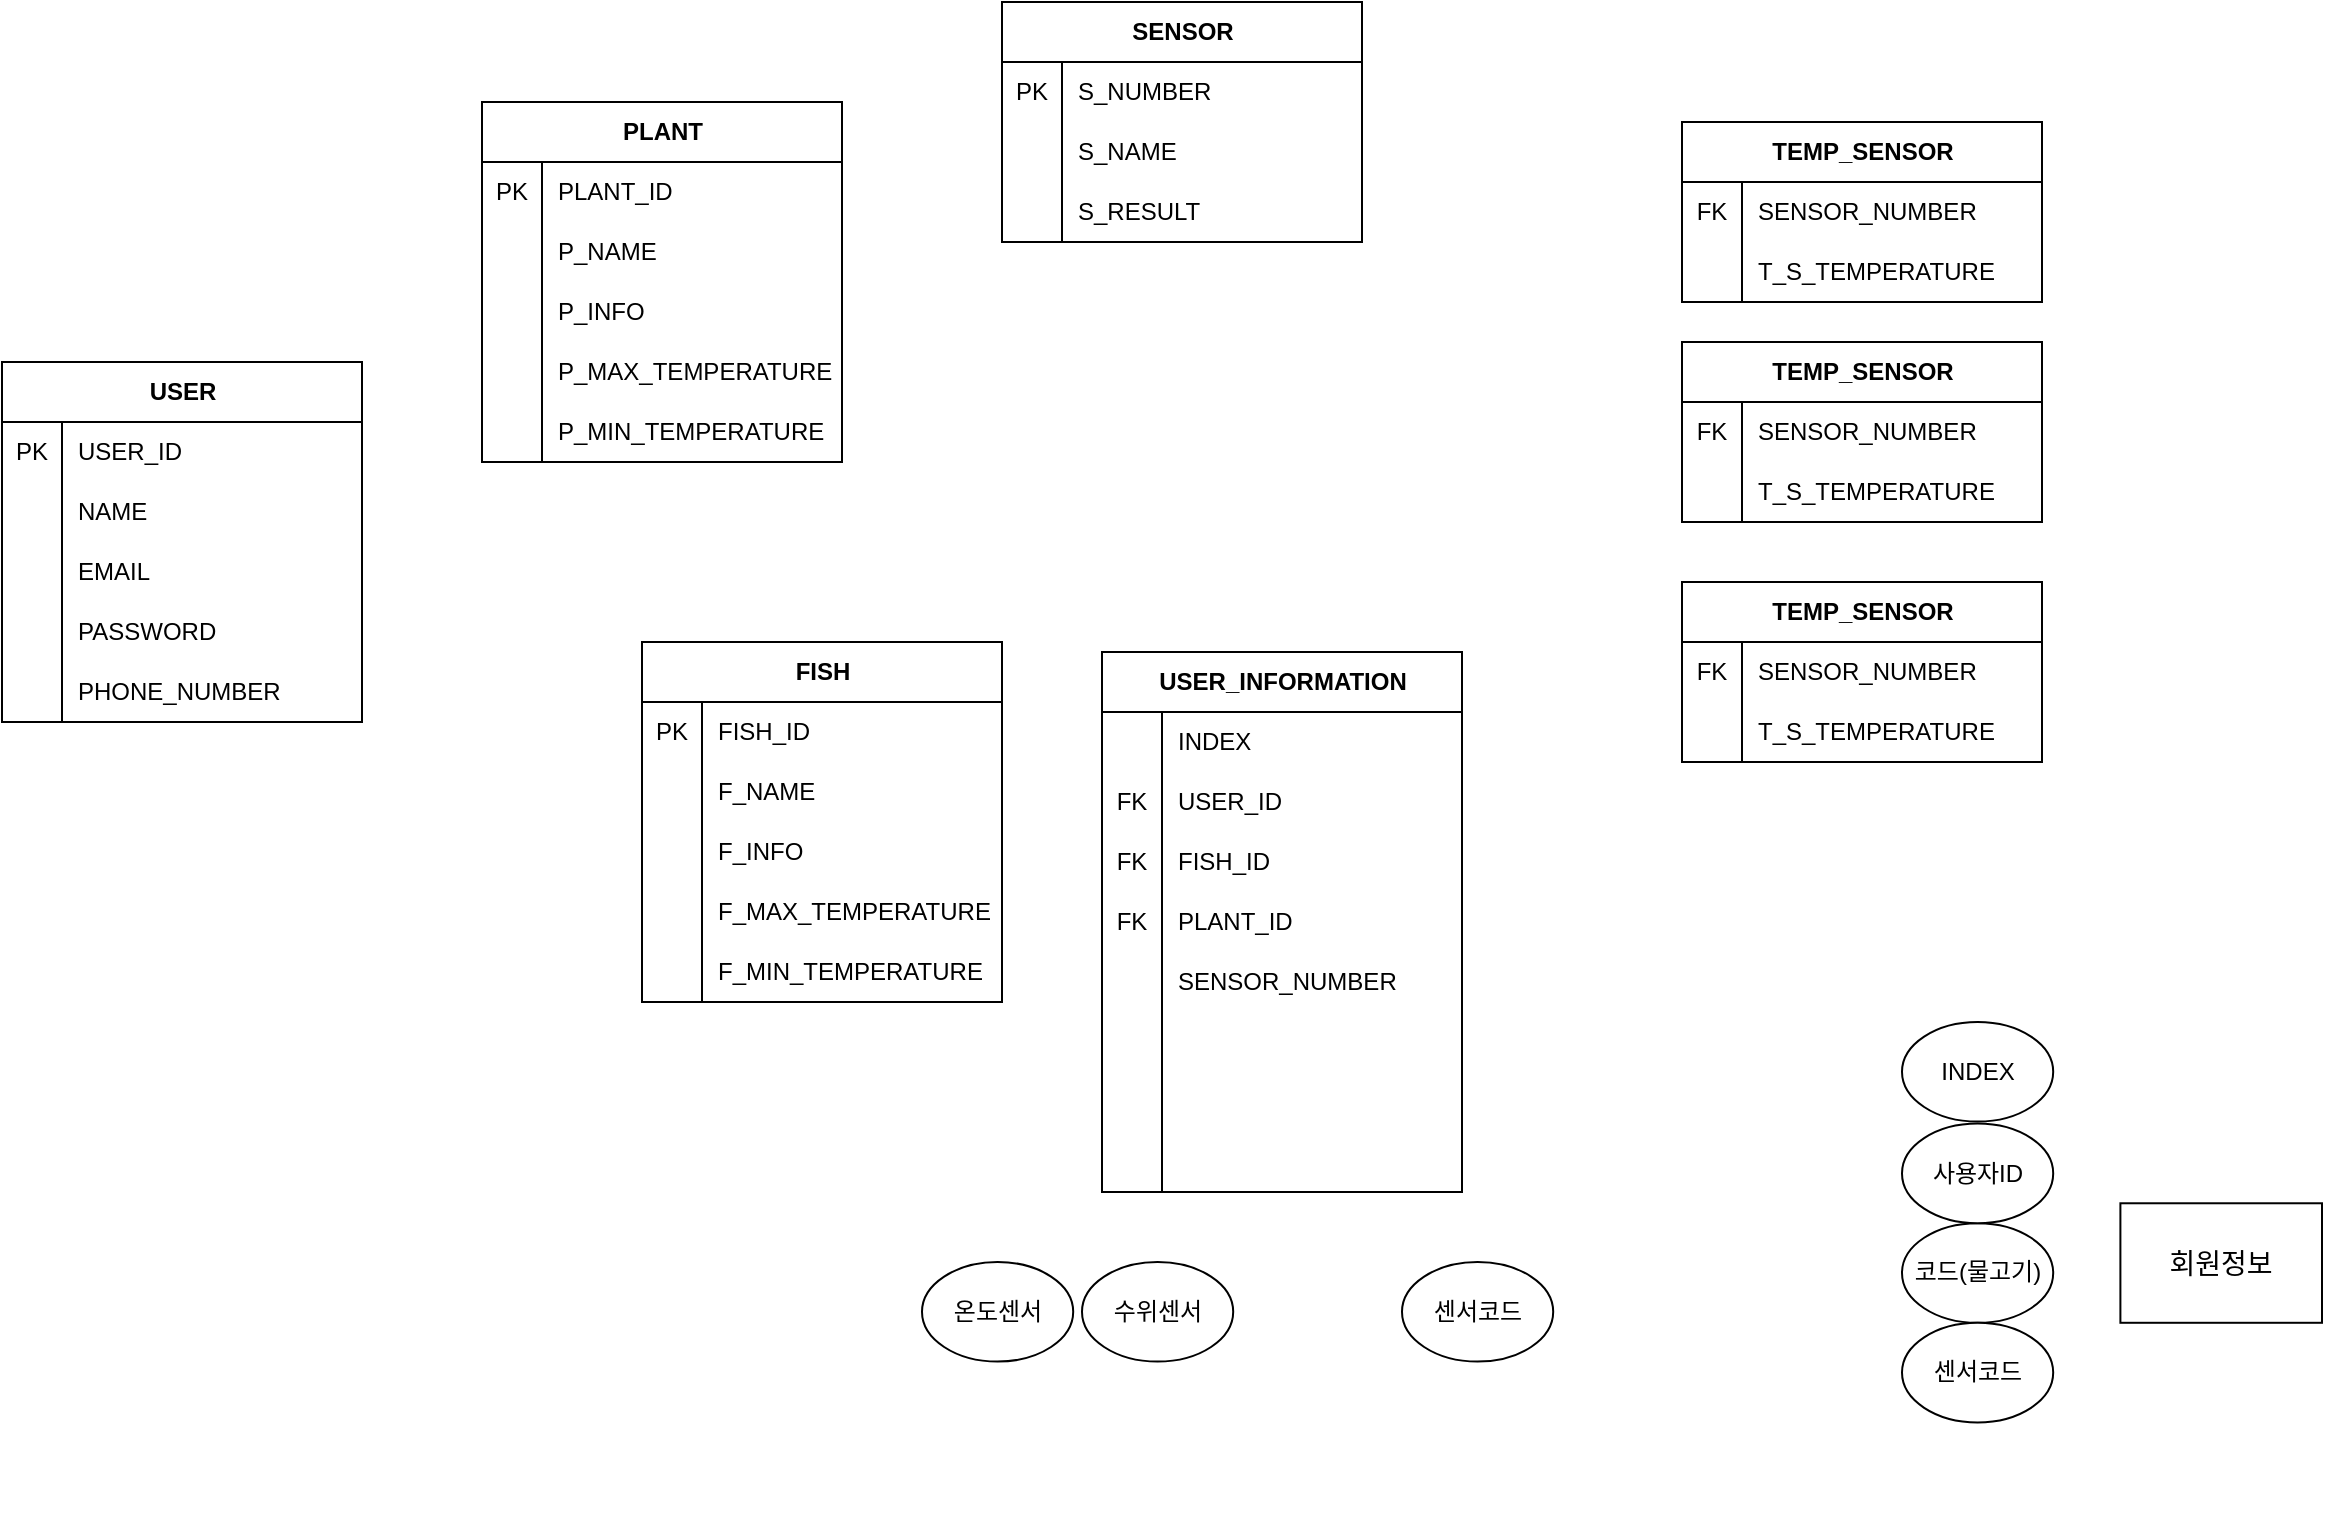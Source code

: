 <mxfile version="21.6.6" type="github">
  <diagram name="페이지-1" id="9zwk9lLUABTVpLlraMho">
    <mxGraphModel dx="2206" dy="788" grid="1" gridSize="10" guides="1" tooltips="1" connect="1" arrows="1" fold="1" page="1" pageScale="1" pageWidth="827" pageHeight="1169" math="0" shadow="0">
      <root>
        <mxCell id="0" />
        <mxCell id="1" parent="0" />
        <mxCell id="_x3-6fZufxSY2HoPdJOf-69" value="" style="group" vertex="1" connectable="0" parent="1">
          <mxGeometry x="220" y="560" width="210" height="250" as="geometry" />
        </mxCell>
        <mxCell id="_x3-6fZufxSY2HoPdJOf-70" value="&lt;font style=&quot;font-size: 14px;&quot;&gt;회원정보&lt;/font&gt;" style="rounded=0;whiteSpace=wrap;html=1;" vertex="1" parent="_x3-6fZufxSY2HoPdJOf-69">
          <mxGeometry x="109.2" y="90.637" width="100.8" height="59.761" as="geometry" />
        </mxCell>
        <mxCell id="_x3-6fZufxSY2HoPdJOf-71" value="INDEX" style="ellipse;whiteSpace=wrap;html=1;" vertex="1" parent="_x3-6fZufxSY2HoPdJOf-69">
          <mxGeometry width="75.6" height="49.801" as="geometry" />
        </mxCell>
        <mxCell id="_x3-6fZufxSY2HoPdJOf-72" value="코드(물고기)" style="ellipse;whiteSpace=wrap;html=1;" vertex="1" parent="_x3-6fZufxSY2HoPdJOf-69">
          <mxGeometry y="100.598" width="75.6" height="49.801" as="geometry" />
        </mxCell>
        <mxCell id="_x3-6fZufxSY2HoPdJOf-73" value="센서코드" style="ellipse;whiteSpace=wrap;html=1;" vertex="1" parent="_x3-6fZufxSY2HoPdJOf-69">
          <mxGeometry y="150.398" width="75.6" height="49.801" as="geometry" />
        </mxCell>
        <mxCell id="_x3-6fZufxSY2HoPdJOf-75" value="사용자ID" style="ellipse;whiteSpace=wrap;html=1;" vertex="1" parent="_x3-6fZufxSY2HoPdJOf-69">
          <mxGeometry y="50.797" width="75.6" height="49.801" as="geometry" />
        </mxCell>
        <mxCell id="_x3-6fZufxSY2HoPdJOf-92" value="USER" style="shape=table;startSize=30;container=1;collapsible=1;childLayout=tableLayout;fixedRows=1;rowLines=0;fontStyle=1;align=center;resizeLast=1;html=1;" vertex="1" parent="1">
          <mxGeometry x="-730" y="230" width="180" height="180" as="geometry" />
        </mxCell>
        <mxCell id="_x3-6fZufxSY2HoPdJOf-96" value="" style="shape=tableRow;horizontal=0;startSize=0;swimlaneHead=0;swimlaneBody=0;fillColor=none;collapsible=0;dropTarget=0;points=[[0,0.5],[1,0.5]];portConstraint=eastwest;top=0;left=0;right=0;bottom=0;" vertex="1" parent="_x3-6fZufxSY2HoPdJOf-92">
          <mxGeometry y="30" width="180" height="30" as="geometry" />
        </mxCell>
        <mxCell id="_x3-6fZufxSY2HoPdJOf-97" value="PK" style="shape=partialRectangle;connectable=0;fillColor=none;top=0;left=0;bottom=0;right=0;editable=1;overflow=hidden;whiteSpace=wrap;html=1;" vertex="1" parent="_x3-6fZufxSY2HoPdJOf-96">
          <mxGeometry width="30" height="30" as="geometry">
            <mxRectangle width="30" height="30" as="alternateBounds" />
          </mxGeometry>
        </mxCell>
        <mxCell id="_x3-6fZufxSY2HoPdJOf-98" value="USER_ID" style="shape=partialRectangle;connectable=0;fillColor=none;top=0;left=0;bottom=0;right=0;align=left;spacingLeft=6;overflow=hidden;whiteSpace=wrap;html=1;" vertex="1" parent="_x3-6fZufxSY2HoPdJOf-96">
          <mxGeometry x="30" width="150" height="30" as="geometry">
            <mxRectangle width="150" height="30" as="alternateBounds" />
          </mxGeometry>
        </mxCell>
        <mxCell id="_x3-6fZufxSY2HoPdJOf-244" value="" style="shape=tableRow;horizontal=0;startSize=0;swimlaneHead=0;swimlaneBody=0;fillColor=none;collapsible=0;dropTarget=0;points=[[0,0.5],[1,0.5]];portConstraint=eastwest;top=0;left=0;right=0;bottom=0;" vertex="1" parent="_x3-6fZufxSY2HoPdJOf-92">
          <mxGeometry y="60" width="180" height="30" as="geometry" />
        </mxCell>
        <mxCell id="_x3-6fZufxSY2HoPdJOf-245" value="" style="shape=partialRectangle;connectable=0;fillColor=none;top=0;left=0;bottom=0;right=0;editable=1;overflow=hidden;whiteSpace=wrap;html=1;" vertex="1" parent="_x3-6fZufxSY2HoPdJOf-244">
          <mxGeometry width="30" height="30" as="geometry">
            <mxRectangle width="30" height="30" as="alternateBounds" />
          </mxGeometry>
        </mxCell>
        <mxCell id="_x3-6fZufxSY2HoPdJOf-246" value="NAME" style="shape=partialRectangle;connectable=0;fillColor=none;top=0;left=0;bottom=0;right=0;align=left;spacingLeft=6;overflow=hidden;whiteSpace=wrap;html=1;" vertex="1" parent="_x3-6fZufxSY2HoPdJOf-244">
          <mxGeometry x="30" width="150" height="30" as="geometry">
            <mxRectangle width="150" height="30" as="alternateBounds" />
          </mxGeometry>
        </mxCell>
        <mxCell id="_x3-6fZufxSY2HoPdJOf-102" value="" style="shape=tableRow;horizontal=0;startSize=0;swimlaneHead=0;swimlaneBody=0;fillColor=none;collapsible=0;dropTarget=0;points=[[0,0.5],[1,0.5]];portConstraint=eastwest;top=0;left=0;right=0;bottom=0;" vertex="1" parent="_x3-6fZufxSY2HoPdJOf-92">
          <mxGeometry y="90" width="180" height="30" as="geometry" />
        </mxCell>
        <mxCell id="_x3-6fZufxSY2HoPdJOf-103" value="" style="shape=partialRectangle;connectable=0;fillColor=none;top=0;left=0;bottom=0;right=0;editable=1;overflow=hidden;whiteSpace=wrap;html=1;" vertex="1" parent="_x3-6fZufxSY2HoPdJOf-102">
          <mxGeometry width="30" height="30" as="geometry">
            <mxRectangle width="30" height="30" as="alternateBounds" />
          </mxGeometry>
        </mxCell>
        <mxCell id="_x3-6fZufxSY2HoPdJOf-104" value="EMAIL" style="shape=partialRectangle;connectable=0;fillColor=none;top=0;left=0;bottom=0;right=0;align=left;spacingLeft=6;overflow=hidden;whiteSpace=wrap;html=1;" vertex="1" parent="_x3-6fZufxSY2HoPdJOf-102">
          <mxGeometry x="30" width="150" height="30" as="geometry">
            <mxRectangle width="150" height="30" as="alternateBounds" />
          </mxGeometry>
        </mxCell>
        <mxCell id="_x3-6fZufxSY2HoPdJOf-99" value="" style="shape=tableRow;horizontal=0;startSize=0;swimlaneHead=0;swimlaneBody=0;fillColor=none;collapsible=0;dropTarget=0;points=[[0,0.5],[1,0.5]];portConstraint=eastwest;top=0;left=0;right=0;bottom=0;" vertex="1" parent="_x3-6fZufxSY2HoPdJOf-92">
          <mxGeometry y="120" width="180" height="30" as="geometry" />
        </mxCell>
        <mxCell id="_x3-6fZufxSY2HoPdJOf-100" value="" style="shape=partialRectangle;connectable=0;fillColor=none;top=0;left=0;bottom=0;right=0;editable=1;overflow=hidden;whiteSpace=wrap;html=1;" vertex="1" parent="_x3-6fZufxSY2HoPdJOf-99">
          <mxGeometry width="30" height="30" as="geometry">
            <mxRectangle width="30" height="30" as="alternateBounds" />
          </mxGeometry>
        </mxCell>
        <mxCell id="_x3-6fZufxSY2HoPdJOf-101" value="PASSWORD" style="shape=partialRectangle;connectable=0;fillColor=none;top=0;left=0;bottom=0;right=0;align=left;spacingLeft=6;overflow=hidden;whiteSpace=wrap;html=1;" vertex="1" parent="_x3-6fZufxSY2HoPdJOf-99">
          <mxGeometry x="30" width="150" height="30" as="geometry">
            <mxRectangle width="150" height="30" as="alternateBounds" />
          </mxGeometry>
        </mxCell>
        <mxCell id="_x3-6fZufxSY2HoPdJOf-105" value="" style="shape=tableRow;horizontal=0;startSize=0;swimlaneHead=0;swimlaneBody=0;fillColor=none;collapsible=0;dropTarget=0;points=[[0,0.5],[1,0.5]];portConstraint=eastwest;top=0;left=0;right=0;bottom=0;" vertex="1" parent="_x3-6fZufxSY2HoPdJOf-92">
          <mxGeometry y="150" width="180" height="30" as="geometry" />
        </mxCell>
        <mxCell id="_x3-6fZufxSY2HoPdJOf-106" value="" style="shape=partialRectangle;connectable=0;fillColor=none;top=0;left=0;bottom=0;right=0;editable=1;overflow=hidden;whiteSpace=wrap;html=1;" vertex="1" parent="_x3-6fZufxSY2HoPdJOf-105">
          <mxGeometry width="30" height="30" as="geometry">
            <mxRectangle width="30" height="30" as="alternateBounds" />
          </mxGeometry>
        </mxCell>
        <mxCell id="_x3-6fZufxSY2HoPdJOf-107" value="PHONE_NUMBER" style="shape=partialRectangle;connectable=0;fillColor=none;top=0;left=0;bottom=0;right=0;align=left;spacingLeft=6;overflow=hidden;whiteSpace=wrap;html=1;" vertex="1" parent="_x3-6fZufxSY2HoPdJOf-105">
          <mxGeometry x="30" width="150" height="30" as="geometry">
            <mxRectangle width="150" height="30" as="alternateBounds" />
          </mxGeometry>
        </mxCell>
        <mxCell id="_x3-6fZufxSY2HoPdJOf-108" value="PLANT" style="shape=table;startSize=30;container=1;collapsible=1;childLayout=tableLayout;fixedRows=1;rowLines=0;fontStyle=1;align=center;resizeLast=1;html=1;strokeColor=default;verticalAlign=middle;strokeWidth=1;swimlaneLine=1;rounded=0;" vertex="1" parent="1">
          <mxGeometry x="-490" y="100" width="180" height="180" as="geometry">
            <mxRectangle x="-440" y="410" width="80" height="30" as="alternateBounds" />
          </mxGeometry>
        </mxCell>
        <mxCell id="_x3-6fZufxSY2HoPdJOf-112" value="" style="shape=tableRow;horizontal=0;startSize=0;swimlaneHead=0;swimlaneBody=0;fillColor=none;collapsible=0;dropTarget=0;points=[[0,0.5],[1,0.5]];portConstraint=eastwest;top=0;left=0;right=0;bottom=0;strokeColor=default;" vertex="1" parent="_x3-6fZufxSY2HoPdJOf-108">
          <mxGeometry y="30" width="180" height="30" as="geometry" />
        </mxCell>
        <mxCell id="_x3-6fZufxSY2HoPdJOf-113" value="PK" style="shape=partialRectangle;connectable=0;fillColor=none;top=0;left=0;bottom=0;right=0;editable=1;overflow=hidden;whiteSpace=wrap;html=1;" vertex="1" parent="_x3-6fZufxSY2HoPdJOf-112">
          <mxGeometry width="30" height="30" as="geometry">
            <mxRectangle width="30" height="30" as="alternateBounds" />
          </mxGeometry>
        </mxCell>
        <mxCell id="_x3-6fZufxSY2HoPdJOf-114" value="PLANT_ID" style="shape=partialRectangle;connectable=0;fillColor=none;top=0;left=0;bottom=0;right=0;align=left;spacingLeft=6;overflow=hidden;whiteSpace=wrap;html=1;" vertex="1" parent="_x3-6fZufxSY2HoPdJOf-112">
          <mxGeometry x="30" width="150" height="30" as="geometry">
            <mxRectangle width="150" height="30" as="alternateBounds" />
          </mxGeometry>
        </mxCell>
        <mxCell id="_x3-6fZufxSY2HoPdJOf-241" value="" style="shape=tableRow;horizontal=0;startSize=0;swimlaneHead=0;swimlaneBody=0;fillColor=none;collapsible=0;dropTarget=0;points=[[0,0.5],[1,0.5]];portConstraint=eastwest;top=0;left=0;right=0;bottom=0;strokeColor=default;" vertex="1" parent="_x3-6fZufxSY2HoPdJOf-108">
          <mxGeometry y="60" width="180" height="30" as="geometry" />
        </mxCell>
        <mxCell id="_x3-6fZufxSY2HoPdJOf-242" value="" style="shape=partialRectangle;connectable=0;fillColor=none;top=0;left=0;bottom=0;right=0;editable=1;overflow=hidden;whiteSpace=wrap;html=1;" vertex="1" parent="_x3-6fZufxSY2HoPdJOf-241">
          <mxGeometry width="30" height="30" as="geometry">
            <mxRectangle width="30" height="30" as="alternateBounds" />
          </mxGeometry>
        </mxCell>
        <mxCell id="_x3-6fZufxSY2HoPdJOf-243" value="P_NAME" style="shape=partialRectangle;connectable=0;fillColor=none;top=0;left=0;bottom=0;right=0;align=left;spacingLeft=6;overflow=hidden;whiteSpace=wrap;html=1;" vertex="1" parent="_x3-6fZufxSY2HoPdJOf-241">
          <mxGeometry x="30" width="150" height="30" as="geometry">
            <mxRectangle width="150" height="30" as="alternateBounds" />
          </mxGeometry>
        </mxCell>
        <mxCell id="_x3-6fZufxSY2HoPdJOf-115" value="" style="shape=tableRow;horizontal=0;startSize=0;swimlaneHead=0;swimlaneBody=0;fillColor=none;collapsible=0;dropTarget=0;points=[[0,0.5],[1,0.5]];portConstraint=eastwest;top=0;left=0;right=0;bottom=0;" vertex="1" parent="_x3-6fZufxSY2HoPdJOf-108">
          <mxGeometry y="90" width="180" height="30" as="geometry" />
        </mxCell>
        <mxCell id="_x3-6fZufxSY2HoPdJOf-116" value="" style="shape=partialRectangle;connectable=0;fillColor=none;top=0;left=0;bottom=0;right=0;editable=1;overflow=hidden;whiteSpace=wrap;html=1;" vertex="1" parent="_x3-6fZufxSY2HoPdJOf-115">
          <mxGeometry width="30" height="30" as="geometry">
            <mxRectangle width="30" height="30" as="alternateBounds" />
          </mxGeometry>
        </mxCell>
        <mxCell id="_x3-6fZufxSY2HoPdJOf-117" value="P_INFO" style="shape=partialRectangle;connectable=0;fillColor=none;top=0;left=0;bottom=0;right=0;align=left;spacingLeft=6;overflow=hidden;whiteSpace=wrap;html=1;" vertex="1" parent="_x3-6fZufxSY2HoPdJOf-115">
          <mxGeometry x="30" width="150" height="30" as="geometry">
            <mxRectangle width="150" height="30" as="alternateBounds" />
          </mxGeometry>
        </mxCell>
        <mxCell id="_x3-6fZufxSY2HoPdJOf-118" value="" style="shape=tableRow;horizontal=0;startSize=0;swimlaneHead=0;swimlaneBody=0;fillColor=none;collapsible=0;dropTarget=0;points=[[0,0.5],[1,0.5]];portConstraint=eastwest;top=0;left=0;right=0;bottom=0;" vertex="1" parent="_x3-6fZufxSY2HoPdJOf-108">
          <mxGeometry y="120" width="180" height="30" as="geometry" />
        </mxCell>
        <mxCell id="_x3-6fZufxSY2HoPdJOf-119" value="" style="shape=partialRectangle;connectable=0;fillColor=none;top=0;left=0;bottom=0;right=0;editable=1;overflow=hidden;whiteSpace=wrap;html=1;" vertex="1" parent="_x3-6fZufxSY2HoPdJOf-118">
          <mxGeometry width="30" height="30" as="geometry">
            <mxRectangle width="30" height="30" as="alternateBounds" />
          </mxGeometry>
        </mxCell>
        <mxCell id="_x3-6fZufxSY2HoPdJOf-120" value="P_MAX_TEMPERATURE" style="shape=partialRectangle;connectable=0;fillColor=none;top=0;left=0;bottom=0;right=0;align=left;spacingLeft=6;overflow=hidden;whiteSpace=wrap;html=1;" vertex="1" parent="_x3-6fZufxSY2HoPdJOf-118">
          <mxGeometry x="30" width="150" height="30" as="geometry">
            <mxRectangle width="150" height="30" as="alternateBounds" />
          </mxGeometry>
        </mxCell>
        <mxCell id="_x3-6fZufxSY2HoPdJOf-121" value="" style="shape=tableRow;horizontal=0;startSize=0;swimlaneHead=0;swimlaneBody=0;fillColor=none;collapsible=0;dropTarget=0;points=[[0,0.5],[1,0.5]];portConstraint=eastwest;top=0;left=0;right=0;bottom=0;" vertex="1" parent="_x3-6fZufxSY2HoPdJOf-108">
          <mxGeometry y="150" width="180" height="30" as="geometry" />
        </mxCell>
        <mxCell id="_x3-6fZufxSY2HoPdJOf-122" value="" style="shape=partialRectangle;connectable=0;fillColor=none;top=0;left=0;bottom=0;right=0;editable=1;overflow=hidden;whiteSpace=wrap;html=1;" vertex="1" parent="_x3-6fZufxSY2HoPdJOf-121">
          <mxGeometry width="30" height="30" as="geometry">
            <mxRectangle width="30" height="30" as="alternateBounds" />
          </mxGeometry>
        </mxCell>
        <mxCell id="_x3-6fZufxSY2HoPdJOf-123" value="P_MIN_TEMPERATURE" style="shape=partialRectangle;connectable=0;fillColor=none;top=0;left=0;bottom=0;right=0;align=left;spacingLeft=6;overflow=hidden;whiteSpace=wrap;html=1;" vertex="1" parent="_x3-6fZufxSY2HoPdJOf-121">
          <mxGeometry x="30" width="150" height="30" as="geometry">
            <mxRectangle width="150" height="30" as="alternateBounds" />
          </mxGeometry>
        </mxCell>
        <mxCell id="_x3-6fZufxSY2HoPdJOf-160" value="FISH" style="shape=table;startSize=30;container=1;collapsible=1;childLayout=tableLayout;fixedRows=1;rowLines=0;fontStyle=1;align=center;resizeLast=1;html=1;strokeColor=default;verticalAlign=middle;strokeWidth=1;swimlaneLine=1;rounded=0;" vertex="1" parent="1">
          <mxGeometry x="-410" y="370" width="180" height="180" as="geometry">
            <mxRectangle x="-440" y="410" width="80" height="30" as="alternateBounds" />
          </mxGeometry>
        </mxCell>
        <mxCell id="_x3-6fZufxSY2HoPdJOf-164" value="" style="shape=tableRow;horizontal=0;startSize=0;swimlaneHead=0;swimlaneBody=0;fillColor=none;collapsible=0;dropTarget=0;points=[[0,0.5],[1,0.5]];portConstraint=eastwest;top=0;left=0;right=0;bottom=0;strokeColor=default;" vertex="1" parent="_x3-6fZufxSY2HoPdJOf-160">
          <mxGeometry y="30" width="180" height="30" as="geometry" />
        </mxCell>
        <mxCell id="_x3-6fZufxSY2HoPdJOf-165" value="PK" style="shape=partialRectangle;connectable=0;fillColor=none;top=0;left=0;bottom=0;right=0;editable=1;overflow=hidden;whiteSpace=wrap;html=1;" vertex="1" parent="_x3-6fZufxSY2HoPdJOf-164">
          <mxGeometry width="30" height="30" as="geometry">
            <mxRectangle width="30" height="30" as="alternateBounds" />
          </mxGeometry>
        </mxCell>
        <mxCell id="_x3-6fZufxSY2HoPdJOf-166" value="FISH_ID" style="shape=partialRectangle;connectable=0;fillColor=none;top=0;left=0;bottom=0;right=0;align=left;spacingLeft=6;overflow=hidden;whiteSpace=wrap;html=1;" vertex="1" parent="_x3-6fZufxSY2HoPdJOf-164">
          <mxGeometry x="30" width="150" height="30" as="geometry">
            <mxRectangle width="150" height="30" as="alternateBounds" />
          </mxGeometry>
        </mxCell>
        <mxCell id="_x3-6fZufxSY2HoPdJOf-247" value="" style="shape=tableRow;horizontal=0;startSize=0;swimlaneHead=0;swimlaneBody=0;fillColor=none;collapsible=0;dropTarget=0;points=[[0,0.5],[1,0.5]];portConstraint=eastwest;top=0;left=0;right=0;bottom=0;strokeColor=default;" vertex="1" parent="_x3-6fZufxSY2HoPdJOf-160">
          <mxGeometry y="60" width="180" height="30" as="geometry" />
        </mxCell>
        <mxCell id="_x3-6fZufxSY2HoPdJOf-248" value="" style="shape=partialRectangle;connectable=0;fillColor=none;top=0;left=0;bottom=0;right=0;editable=1;overflow=hidden;whiteSpace=wrap;html=1;" vertex="1" parent="_x3-6fZufxSY2HoPdJOf-247">
          <mxGeometry width="30" height="30" as="geometry">
            <mxRectangle width="30" height="30" as="alternateBounds" />
          </mxGeometry>
        </mxCell>
        <mxCell id="_x3-6fZufxSY2HoPdJOf-249" value="F_NAME" style="shape=partialRectangle;connectable=0;fillColor=none;top=0;left=0;bottom=0;right=0;align=left;spacingLeft=6;overflow=hidden;whiteSpace=wrap;html=1;" vertex="1" parent="_x3-6fZufxSY2HoPdJOf-247">
          <mxGeometry x="30" width="150" height="30" as="geometry">
            <mxRectangle width="150" height="30" as="alternateBounds" />
          </mxGeometry>
        </mxCell>
        <mxCell id="_x3-6fZufxSY2HoPdJOf-167" value="" style="shape=tableRow;horizontal=0;startSize=0;swimlaneHead=0;swimlaneBody=0;fillColor=none;collapsible=0;dropTarget=0;points=[[0,0.5],[1,0.5]];portConstraint=eastwest;top=0;left=0;right=0;bottom=0;" vertex="1" parent="_x3-6fZufxSY2HoPdJOf-160">
          <mxGeometry y="90" width="180" height="30" as="geometry" />
        </mxCell>
        <mxCell id="_x3-6fZufxSY2HoPdJOf-168" value="" style="shape=partialRectangle;connectable=0;fillColor=none;top=0;left=0;bottom=0;right=0;editable=1;overflow=hidden;whiteSpace=wrap;html=1;" vertex="1" parent="_x3-6fZufxSY2HoPdJOf-167">
          <mxGeometry width="30" height="30" as="geometry">
            <mxRectangle width="30" height="30" as="alternateBounds" />
          </mxGeometry>
        </mxCell>
        <mxCell id="_x3-6fZufxSY2HoPdJOf-169" value="F_INFO" style="shape=partialRectangle;connectable=0;fillColor=none;top=0;left=0;bottom=0;right=0;align=left;spacingLeft=6;overflow=hidden;whiteSpace=wrap;html=1;" vertex="1" parent="_x3-6fZufxSY2HoPdJOf-167">
          <mxGeometry x="30" width="150" height="30" as="geometry">
            <mxRectangle width="150" height="30" as="alternateBounds" />
          </mxGeometry>
        </mxCell>
        <mxCell id="_x3-6fZufxSY2HoPdJOf-170" value="" style="shape=tableRow;horizontal=0;startSize=0;swimlaneHead=0;swimlaneBody=0;fillColor=none;collapsible=0;dropTarget=0;points=[[0,0.5],[1,0.5]];portConstraint=eastwest;top=0;left=0;right=0;bottom=0;" vertex="1" parent="_x3-6fZufxSY2HoPdJOf-160">
          <mxGeometry y="120" width="180" height="30" as="geometry" />
        </mxCell>
        <mxCell id="_x3-6fZufxSY2HoPdJOf-171" value="" style="shape=partialRectangle;connectable=0;fillColor=none;top=0;left=0;bottom=0;right=0;editable=1;overflow=hidden;whiteSpace=wrap;html=1;" vertex="1" parent="_x3-6fZufxSY2HoPdJOf-170">
          <mxGeometry width="30" height="30" as="geometry">
            <mxRectangle width="30" height="30" as="alternateBounds" />
          </mxGeometry>
        </mxCell>
        <mxCell id="_x3-6fZufxSY2HoPdJOf-172" value="F_MAX_TEMPERATURE" style="shape=partialRectangle;connectable=0;fillColor=none;top=0;left=0;bottom=0;right=0;align=left;spacingLeft=6;overflow=hidden;whiteSpace=wrap;html=1;" vertex="1" parent="_x3-6fZufxSY2HoPdJOf-170">
          <mxGeometry x="30" width="150" height="30" as="geometry">
            <mxRectangle width="150" height="30" as="alternateBounds" />
          </mxGeometry>
        </mxCell>
        <mxCell id="_x3-6fZufxSY2HoPdJOf-173" value="" style="shape=tableRow;horizontal=0;startSize=0;swimlaneHead=0;swimlaneBody=0;fillColor=none;collapsible=0;dropTarget=0;points=[[0,0.5],[1,0.5]];portConstraint=eastwest;top=0;left=0;right=0;bottom=0;" vertex="1" parent="_x3-6fZufxSY2HoPdJOf-160">
          <mxGeometry y="150" width="180" height="30" as="geometry" />
        </mxCell>
        <mxCell id="_x3-6fZufxSY2HoPdJOf-174" value="" style="shape=partialRectangle;connectable=0;fillColor=none;top=0;left=0;bottom=0;right=0;editable=1;overflow=hidden;whiteSpace=wrap;html=1;" vertex="1" parent="_x3-6fZufxSY2HoPdJOf-173">
          <mxGeometry width="30" height="30" as="geometry">
            <mxRectangle width="30" height="30" as="alternateBounds" />
          </mxGeometry>
        </mxCell>
        <mxCell id="_x3-6fZufxSY2HoPdJOf-175" value="F_MIN_TEMPERATURE" style="shape=partialRectangle;connectable=0;fillColor=none;top=0;left=0;bottom=0;right=0;align=left;spacingLeft=6;overflow=hidden;whiteSpace=wrap;html=1;" vertex="1" parent="_x3-6fZufxSY2HoPdJOf-173">
          <mxGeometry x="30" width="150" height="30" as="geometry">
            <mxRectangle width="150" height="30" as="alternateBounds" />
          </mxGeometry>
        </mxCell>
        <mxCell id="_x3-6fZufxSY2HoPdJOf-200" value="SENSOR" style="shape=table;startSize=30;container=1;collapsible=1;childLayout=tableLayout;fixedRows=1;rowLines=0;fontStyle=1;align=center;resizeLast=1;html=1;strokeColor=default;verticalAlign=middle;strokeWidth=1;swimlaneLine=1;rounded=0;" vertex="1" parent="1">
          <mxGeometry x="-230" y="50" width="180" height="120" as="geometry">
            <mxRectangle x="-440" y="410" width="80" height="30" as="alternateBounds" />
          </mxGeometry>
        </mxCell>
        <mxCell id="_x3-6fZufxSY2HoPdJOf-204" value="" style="shape=tableRow;horizontal=0;startSize=0;swimlaneHead=0;swimlaneBody=0;fillColor=none;collapsible=0;dropTarget=0;points=[[0,0.5],[1,0.5]];portConstraint=eastwest;top=0;left=0;right=0;bottom=0;strokeColor=default;" vertex="1" parent="_x3-6fZufxSY2HoPdJOf-200">
          <mxGeometry y="30" width="180" height="30" as="geometry" />
        </mxCell>
        <mxCell id="_x3-6fZufxSY2HoPdJOf-205" value="PK" style="shape=partialRectangle;connectable=0;fillColor=none;top=0;left=0;bottom=0;right=0;editable=1;overflow=hidden;whiteSpace=wrap;html=1;" vertex="1" parent="_x3-6fZufxSY2HoPdJOf-204">
          <mxGeometry width="30" height="30" as="geometry">
            <mxRectangle width="30" height="30" as="alternateBounds" />
          </mxGeometry>
        </mxCell>
        <mxCell id="_x3-6fZufxSY2HoPdJOf-206" value="S_NUMBER" style="shape=partialRectangle;connectable=0;fillColor=none;top=0;left=0;bottom=0;right=0;align=left;spacingLeft=6;overflow=hidden;whiteSpace=wrap;html=1;" vertex="1" parent="_x3-6fZufxSY2HoPdJOf-204">
          <mxGeometry x="30" width="150" height="30" as="geometry">
            <mxRectangle width="150" height="30" as="alternateBounds" />
          </mxGeometry>
        </mxCell>
        <mxCell id="_x3-6fZufxSY2HoPdJOf-238" value="" style="shape=tableRow;horizontal=0;startSize=0;swimlaneHead=0;swimlaneBody=0;fillColor=none;collapsible=0;dropTarget=0;points=[[0,0.5],[1,0.5]];portConstraint=eastwest;top=0;left=0;right=0;bottom=0;strokeColor=default;" vertex="1" parent="_x3-6fZufxSY2HoPdJOf-200">
          <mxGeometry y="60" width="180" height="30" as="geometry" />
        </mxCell>
        <mxCell id="_x3-6fZufxSY2HoPdJOf-239" value="" style="shape=partialRectangle;connectable=0;fillColor=none;top=0;left=0;bottom=0;right=0;editable=1;overflow=hidden;whiteSpace=wrap;html=1;" vertex="1" parent="_x3-6fZufxSY2HoPdJOf-238">
          <mxGeometry width="30" height="30" as="geometry">
            <mxRectangle width="30" height="30" as="alternateBounds" />
          </mxGeometry>
        </mxCell>
        <mxCell id="_x3-6fZufxSY2HoPdJOf-240" value="S_NAME" style="shape=partialRectangle;connectable=0;fillColor=none;top=0;left=0;bottom=0;right=0;align=left;spacingLeft=6;overflow=hidden;whiteSpace=wrap;html=1;" vertex="1" parent="_x3-6fZufxSY2HoPdJOf-238">
          <mxGeometry x="30" width="150" height="30" as="geometry">
            <mxRectangle width="150" height="30" as="alternateBounds" />
          </mxGeometry>
        </mxCell>
        <mxCell id="_x3-6fZufxSY2HoPdJOf-207" value="" style="shape=tableRow;horizontal=0;startSize=0;swimlaneHead=0;swimlaneBody=0;fillColor=none;collapsible=0;dropTarget=0;points=[[0,0.5],[1,0.5]];portConstraint=eastwest;top=0;left=0;right=0;bottom=0;" vertex="1" parent="_x3-6fZufxSY2HoPdJOf-200">
          <mxGeometry y="90" width="180" height="30" as="geometry" />
        </mxCell>
        <mxCell id="_x3-6fZufxSY2HoPdJOf-208" value="" style="shape=partialRectangle;connectable=0;fillColor=none;top=0;left=0;bottom=0;right=0;editable=1;overflow=hidden;whiteSpace=wrap;html=1;" vertex="1" parent="_x3-6fZufxSY2HoPdJOf-207">
          <mxGeometry width="30" height="30" as="geometry">
            <mxRectangle width="30" height="30" as="alternateBounds" />
          </mxGeometry>
        </mxCell>
        <mxCell id="_x3-6fZufxSY2HoPdJOf-209" value="S_RESULT" style="shape=partialRectangle;connectable=0;fillColor=none;top=0;left=0;bottom=0;right=0;align=left;spacingLeft=6;overflow=hidden;whiteSpace=wrap;html=1;" vertex="1" parent="_x3-6fZufxSY2HoPdJOf-207">
          <mxGeometry x="30" width="150" height="30" as="geometry">
            <mxRectangle width="150" height="30" as="alternateBounds" />
          </mxGeometry>
        </mxCell>
        <mxCell id="_x3-6fZufxSY2HoPdJOf-219" value="TEMP_SENSOR" style="shape=table;startSize=30;container=1;collapsible=1;childLayout=tableLayout;fixedRows=1;rowLines=0;fontStyle=1;align=center;resizeLast=1;html=1;strokeColor=default;verticalAlign=middle;strokeWidth=1;swimlaneLine=1;rounded=0;" vertex="1" parent="1">
          <mxGeometry x="110" y="110" width="180" height="90" as="geometry">
            <mxRectangle x="-440" y="410" width="80" height="30" as="alternateBounds" />
          </mxGeometry>
        </mxCell>
        <mxCell id="_x3-6fZufxSY2HoPdJOf-223" value="" style="shape=tableRow;horizontal=0;startSize=0;swimlaneHead=0;swimlaneBody=0;fillColor=none;collapsible=0;dropTarget=0;points=[[0,0.5],[1,0.5]];portConstraint=eastwest;top=0;left=0;right=0;bottom=0;strokeColor=default;" vertex="1" parent="_x3-6fZufxSY2HoPdJOf-219">
          <mxGeometry y="30" width="180" height="30" as="geometry" />
        </mxCell>
        <mxCell id="_x3-6fZufxSY2HoPdJOf-224" value="FK" style="shape=partialRectangle;connectable=0;fillColor=none;top=0;left=0;bottom=0;right=0;editable=1;overflow=hidden;whiteSpace=wrap;html=1;" vertex="1" parent="_x3-6fZufxSY2HoPdJOf-223">
          <mxGeometry width="30" height="30" as="geometry">
            <mxRectangle width="30" height="30" as="alternateBounds" />
          </mxGeometry>
        </mxCell>
        <mxCell id="_x3-6fZufxSY2HoPdJOf-225" value="SENSOR_NUMBER" style="shape=partialRectangle;connectable=0;fillColor=none;top=0;left=0;bottom=0;right=0;align=left;spacingLeft=6;overflow=hidden;whiteSpace=wrap;html=1;" vertex="1" parent="_x3-6fZufxSY2HoPdJOf-223">
          <mxGeometry x="30" width="150" height="30" as="geometry">
            <mxRectangle width="150" height="30" as="alternateBounds" />
          </mxGeometry>
        </mxCell>
        <mxCell id="_x3-6fZufxSY2HoPdJOf-229" value="" style="shape=tableRow;horizontal=0;startSize=0;swimlaneHead=0;swimlaneBody=0;fillColor=none;collapsible=0;dropTarget=0;points=[[0,0.5],[1,0.5]];portConstraint=eastwest;top=0;left=0;right=0;bottom=0;" vertex="1" parent="_x3-6fZufxSY2HoPdJOf-219">
          <mxGeometry y="60" width="180" height="30" as="geometry" />
        </mxCell>
        <mxCell id="_x3-6fZufxSY2HoPdJOf-230" value="" style="shape=partialRectangle;connectable=0;fillColor=none;top=0;left=0;bottom=0;right=0;editable=1;overflow=hidden;whiteSpace=wrap;html=1;" vertex="1" parent="_x3-6fZufxSY2HoPdJOf-229">
          <mxGeometry width="30" height="30" as="geometry">
            <mxRectangle width="30" height="30" as="alternateBounds" />
          </mxGeometry>
        </mxCell>
        <mxCell id="_x3-6fZufxSY2HoPdJOf-231" value="T_S_TEMPERATURE" style="shape=partialRectangle;connectable=0;fillColor=none;top=0;left=0;bottom=0;right=0;align=left;spacingLeft=6;overflow=hidden;whiteSpace=wrap;html=1;" vertex="1" parent="_x3-6fZufxSY2HoPdJOf-229">
          <mxGeometry x="30" width="150" height="30" as="geometry">
            <mxRectangle width="150" height="30" as="alternateBounds" />
          </mxGeometry>
        </mxCell>
        <mxCell id="_x3-6fZufxSY2HoPdJOf-256" value="온도센서" style="ellipse;whiteSpace=wrap;html=1;" vertex="1" parent="1">
          <mxGeometry x="-270" y="679.998" width="75.6" height="49.801" as="geometry" />
        </mxCell>
        <mxCell id="_x3-6fZufxSY2HoPdJOf-257" value="수위센서" style="ellipse;whiteSpace=wrap;html=1;" vertex="1" parent="1">
          <mxGeometry x="-190" y="679.998" width="75.6" height="49.801" as="geometry" />
        </mxCell>
        <mxCell id="_x3-6fZufxSY2HoPdJOf-259" value="센서코드" style="ellipse;whiteSpace=wrap;html=1;" vertex="1" parent="1">
          <mxGeometry x="-30" y="679.998" width="75.6" height="49.801" as="geometry" />
        </mxCell>
        <mxCell id="_x3-6fZufxSY2HoPdJOf-289" value="TEMP_SENSOR" style="shape=table;startSize=30;container=1;collapsible=1;childLayout=tableLayout;fixedRows=1;rowLines=0;fontStyle=1;align=center;resizeLast=1;html=1;strokeColor=default;verticalAlign=middle;strokeWidth=1;swimlaneLine=1;rounded=0;" vertex="1" parent="1">
          <mxGeometry x="110" y="220" width="180" height="90" as="geometry">
            <mxRectangle x="-440" y="410" width="80" height="30" as="alternateBounds" />
          </mxGeometry>
        </mxCell>
        <mxCell id="_x3-6fZufxSY2HoPdJOf-290" value="" style="shape=tableRow;horizontal=0;startSize=0;swimlaneHead=0;swimlaneBody=0;fillColor=none;collapsible=0;dropTarget=0;points=[[0,0.5],[1,0.5]];portConstraint=eastwest;top=0;left=0;right=0;bottom=0;strokeColor=default;" vertex="1" parent="_x3-6fZufxSY2HoPdJOf-289">
          <mxGeometry y="30" width="180" height="30" as="geometry" />
        </mxCell>
        <mxCell id="_x3-6fZufxSY2HoPdJOf-291" value="FK" style="shape=partialRectangle;connectable=0;fillColor=none;top=0;left=0;bottom=0;right=0;editable=1;overflow=hidden;whiteSpace=wrap;html=1;" vertex="1" parent="_x3-6fZufxSY2HoPdJOf-290">
          <mxGeometry width="30" height="30" as="geometry">
            <mxRectangle width="30" height="30" as="alternateBounds" />
          </mxGeometry>
        </mxCell>
        <mxCell id="_x3-6fZufxSY2HoPdJOf-292" value="SENSOR_NUMBER" style="shape=partialRectangle;connectable=0;fillColor=none;top=0;left=0;bottom=0;right=0;align=left;spacingLeft=6;overflow=hidden;whiteSpace=wrap;html=1;" vertex="1" parent="_x3-6fZufxSY2HoPdJOf-290">
          <mxGeometry x="30" width="150" height="30" as="geometry">
            <mxRectangle width="150" height="30" as="alternateBounds" />
          </mxGeometry>
        </mxCell>
        <mxCell id="_x3-6fZufxSY2HoPdJOf-293" value="" style="shape=tableRow;horizontal=0;startSize=0;swimlaneHead=0;swimlaneBody=0;fillColor=none;collapsible=0;dropTarget=0;points=[[0,0.5],[1,0.5]];portConstraint=eastwest;top=0;left=0;right=0;bottom=0;" vertex="1" parent="_x3-6fZufxSY2HoPdJOf-289">
          <mxGeometry y="60" width="180" height="30" as="geometry" />
        </mxCell>
        <mxCell id="_x3-6fZufxSY2HoPdJOf-294" value="" style="shape=partialRectangle;connectable=0;fillColor=none;top=0;left=0;bottom=0;right=0;editable=1;overflow=hidden;whiteSpace=wrap;html=1;" vertex="1" parent="_x3-6fZufxSY2HoPdJOf-293">
          <mxGeometry width="30" height="30" as="geometry">
            <mxRectangle width="30" height="30" as="alternateBounds" />
          </mxGeometry>
        </mxCell>
        <mxCell id="_x3-6fZufxSY2HoPdJOf-295" value="T_S_TEMPERATURE" style="shape=partialRectangle;connectable=0;fillColor=none;top=0;left=0;bottom=0;right=0;align=left;spacingLeft=6;overflow=hidden;whiteSpace=wrap;html=1;" vertex="1" parent="_x3-6fZufxSY2HoPdJOf-293">
          <mxGeometry x="30" width="150" height="30" as="geometry">
            <mxRectangle width="150" height="30" as="alternateBounds" />
          </mxGeometry>
        </mxCell>
        <mxCell id="_x3-6fZufxSY2HoPdJOf-296" value="TEMP_SENSOR" style="shape=table;startSize=30;container=1;collapsible=1;childLayout=tableLayout;fixedRows=1;rowLines=0;fontStyle=1;align=center;resizeLast=1;html=1;strokeColor=default;verticalAlign=middle;strokeWidth=1;swimlaneLine=1;rounded=0;" vertex="1" parent="1">
          <mxGeometry x="110" y="340" width="180" height="90" as="geometry">
            <mxRectangle x="-440" y="410" width="80" height="30" as="alternateBounds" />
          </mxGeometry>
        </mxCell>
        <mxCell id="_x3-6fZufxSY2HoPdJOf-297" value="" style="shape=tableRow;horizontal=0;startSize=0;swimlaneHead=0;swimlaneBody=0;fillColor=none;collapsible=0;dropTarget=0;points=[[0,0.5],[1,0.5]];portConstraint=eastwest;top=0;left=0;right=0;bottom=0;strokeColor=default;" vertex="1" parent="_x3-6fZufxSY2HoPdJOf-296">
          <mxGeometry y="30" width="180" height="30" as="geometry" />
        </mxCell>
        <mxCell id="_x3-6fZufxSY2HoPdJOf-298" value="FK" style="shape=partialRectangle;connectable=0;fillColor=none;top=0;left=0;bottom=0;right=0;editable=1;overflow=hidden;whiteSpace=wrap;html=1;" vertex="1" parent="_x3-6fZufxSY2HoPdJOf-297">
          <mxGeometry width="30" height="30" as="geometry">
            <mxRectangle width="30" height="30" as="alternateBounds" />
          </mxGeometry>
        </mxCell>
        <mxCell id="_x3-6fZufxSY2HoPdJOf-299" value="SENSOR_NUMBER" style="shape=partialRectangle;connectable=0;fillColor=none;top=0;left=0;bottom=0;right=0;align=left;spacingLeft=6;overflow=hidden;whiteSpace=wrap;html=1;" vertex="1" parent="_x3-6fZufxSY2HoPdJOf-297">
          <mxGeometry x="30" width="150" height="30" as="geometry">
            <mxRectangle width="150" height="30" as="alternateBounds" />
          </mxGeometry>
        </mxCell>
        <mxCell id="_x3-6fZufxSY2HoPdJOf-300" value="" style="shape=tableRow;horizontal=0;startSize=0;swimlaneHead=0;swimlaneBody=0;fillColor=none;collapsible=0;dropTarget=0;points=[[0,0.5],[1,0.5]];portConstraint=eastwest;top=0;left=0;right=0;bottom=0;" vertex="1" parent="_x3-6fZufxSY2HoPdJOf-296">
          <mxGeometry y="60" width="180" height="30" as="geometry" />
        </mxCell>
        <mxCell id="_x3-6fZufxSY2HoPdJOf-301" value="" style="shape=partialRectangle;connectable=0;fillColor=none;top=0;left=0;bottom=0;right=0;editable=1;overflow=hidden;whiteSpace=wrap;html=1;" vertex="1" parent="_x3-6fZufxSY2HoPdJOf-300">
          <mxGeometry width="30" height="30" as="geometry">
            <mxRectangle width="30" height="30" as="alternateBounds" />
          </mxGeometry>
        </mxCell>
        <mxCell id="_x3-6fZufxSY2HoPdJOf-302" value="T_S_TEMPERATURE" style="shape=partialRectangle;connectable=0;fillColor=none;top=0;left=0;bottom=0;right=0;align=left;spacingLeft=6;overflow=hidden;whiteSpace=wrap;html=1;" vertex="1" parent="_x3-6fZufxSY2HoPdJOf-300">
          <mxGeometry x="30" width="150" height="30" as="geometry">
            <mxRectangle width="150" height="30" as="alternateBounds" />
          </mxGeometry>
        </mxCell>
        <mxCell id="_x3-6fZufxSY2HoPdJOf-303" value="USER_INFORMATION" style="shape=table;startSize=30;container=1;collapsible=1;childLayout=tableLayout;fixedRows=1;rowLines=0;fontStyle=1;align=center;resizeLast=1;html=1;strokeColor=default;verticalAlign=middle;strokeWidth=1;swimlaneLine=1;rounded=0;" vertex="1" parent="1">
          <mxGeometry x="-180" y="375" width="180" height="270" as="geometry">
            <mxRectangle x="-440" y="410" width="80" height="30" as="alternateBounds" />
          </mxGeometry>
        </mxCell>
        <mxCell id="_x3-6fZufxSY2HoPdJOf-304" value="" style="shape=tableRow;horizontal=0;startSize=0;swimlaneHead=0;swimlaneBody=0;fillColor=none;collapsible=0;dropTarget=0;points=[[0,0.5],[1,0.5]];portConstraint=eastwest;top=0;left=0;right=0;bottom=0;strokeColor=default;" vertex="1" parent="_x3-6fZufxSY2HoPdJOf-303">
          <mxGeometry y="30" width="180" height="30" as="geometry" />
        </mxCell>
        <mxCell id="_x3-6fZufxSY2HoPdJOf-305" value="" style="shape=partialRectangle;connectable=0;fillColor=none;top=0;left=0;bottom=0;right=0;editable=1;overflow=hidden;whiteSpace=wrap;html=1;" vertex="1" parent="_x3-6fZufxSY2HoPdJOf-304">
          <mxGeometry width="30" height="30" as="geometry">
            <mxRectangle width="30" height="30" as="alternateBounds" />
          </mxGeometry>
        </mxCell>
        <mxCell id="_x3-6fZufxSY2HoPdJOf-306" value="INDEX" style="shape=partialRectangle;connectable=0;fillColor=none;top=0;left=0;bottom=0;right=0;align=left;spacingLeft=6;overflow=hidden;whiteSpace=wrap;html=1;" vertex="1" parent="_x3-6fZufxSY2HoPdJOf-304">
          <mxGeometry x="30" width="150" height="30" as="geometry">
            <mxRectangle width="150" height="30" as="alternateBounds" />
          </mxGeometry>
        </mxCell>
        <mxCell id="_x3-6fZufxSY2HoPdJOf-322" value="" style="shape=tableRow;horizontal=0;startSize=0;swimlaneHead=0;swimlaneBody=0;fillColor=none;collapsible=0;dropTarget=0;points=[[0,0.5],[1,0.5]];portConstraint=eastwest;top=0;left=0;right=0;bottom=0;strokeColor=default;" vertex="1" parent="_x3-6fZufxSY2HoPdJOf-303">
          <mxGeometry y="60" width="180" height="30" as="geometry" />
        </mxCell>
        <mxCell id="_x3-6fZufxSY2HoPdJOf-323" value="FK" style="shape=partialRectangle;connectable=0;fillColor=none;top=0;left=0;bottom=0;right=0;editable=1;overflow=hidden;whiteSpace=wrap;html=1;" vertex="1" parent="_x3-6fZufxSY2HoPdJOf-322">
          <mxGeometry width="30" height="30" as="geometry">
            <mxRectangle width="30" height="30" as="alternateBounds" />
          </mxGeometry>
        </mxCell>
        <mxCell id="_x3-6fZufxSY2HoPdJOf-324" value="USER_ID" style="shape=partialRectangle;connectable=0;fillColor=none;top=0;left=0;bottom=0;right=0;align=left;spacingLeft=6;overflow=hidden;whiteSpace=wrap;html=1;" vertex="1" parent="_x3-6fZufxSY2HoPdJOf-322">
          <mxGeometry x="30" width="150" height="30" as="geometry">
            <mxRectangle width="150" height="30" as="alternateBounds" />
          </mxGeometry>
        </mxCell>
        <mxCell id="_x3-6fZufxSY2HoPdJOf-307" value="" style="shape=tableRow;horizontal=0;startSize=0;swimlaneHead=0;swimlaneBody=0;fillColor=none;collapsible=0;dropTarget=0;points=[[0,0.5],[1,0.5]];portConstraint=eastwest;top=0;left=0;right=0;bottom=0;strokeColor=default;" vertex="1" parent="_x3-6fZufxSY2HoPdJOf-303">
          <mxGeometry y="90" width="180" height="30" as="geometry" />
        </mxCell>
        <mxCell id="_x3-6fZufxSY2HoPdJOf-308" value="FK" style="shape=partialRectangle;connectable=0;fillColor=none;top=0;left=0;bottom=0;right=0;editable=1;overflow=hidden;whiteSpace=wrap;html=1;" vertex="1" parent="_x3-6fZufxSY2HoPdJOf-307">
          <mxGeometry width="30" height="30" as="geometry">
            <mxRectangle width="30" height="30" as="alternateBounds" />
          </mxGeometry>
        </mxCell>
        <mxCell id="_x3-6fZufxSY2HoPdJOf-309" value="FISH_ID" style="shape=partialRectangle;connectable=0;fillColor=none;top=0;left=0;bottom=0;right=0;align=left;spacingLeft=6;overflow=hidden;whiteSpace=wrap;html=1;" vertex="1" parent="_x3-6fZufxSY2HoPdJOf-307">
          <mxGeometry x="30" width="150" height="30" as="geometry">
            <mxRectangle width="150" height="30" as="alternateBounds" />
          </mxGeometry>
        </mxCell>
        <mxCell id="_x3-6fZufxSY2HoPdJOf-325" value="" style="shape=tableRow;horizontal=0;startSize=0;swimlaneHead=0;swimlaneBody=0;fillColor=none;collapsible=0;dropTarget=0;points=[[0,0.5],[1,0.5]];portConstraint=eastwest;top=0;left=0;right=0;bottom=0;strokeColor=default;" vertex="1" parent="_x3-6fZufxSY2HoPdJOf-303">
          <mxGeometry y="120" width="180" height="30" as="geometry" />
        </mxCell>
        <mxCell id="_x3-6fZufxSY2HoPdJOf-326" value="FK" style="shape=partialRectangle;connectable=0;fillColor=none;top=0;left=0;bottom=0;right=0;editable=1;overflow=hidden;whiteSpace=wrap;html=1;" vertex="1" parent="_x3-6fZufxSY2HoPdJOf-325">
          <mxGeometry width="30" height="30" as="geometry">
            <mxRectangle width="30" height="30" as="alternateBounds" />
          </mxGeometry>
        </mxCell>
        <mxCell id="_x3-6fZufxSY2HoPdJOf-327" value="PLANT_ID" style="shape=partialRectangle;connectable=0;fillColor=none;top=0;left=0;bottom=0;right=0;align=left;spacingLeft=6;overflow=hidden;whiteSpace=wrap;html=1;" vertex="1" parent="_x3-6fZufxSY2HoPdJOf-325">
          <mxGeometry x="30" width="150" height="30" as="geometry">
            <mxRectangle width="150" height="30" as="alternateBounds" />
          </mxGeometry>
        </mxCell>
        <mxCell id="_x3-6fZufxSY2HoPdJOf-310" value="" style="shape=tableRow;horizontal=0;startSize=0;swimlaneHead=0;swimlaneBody=0;fillColor=none;collapsible=0;dropTarget=0;points=[[0,0.5],[1,0.5]];portConstraint=eastwest;top=0;left=0;right=0;bottom=0;" vertex="1" parent="_x3-6fZufxSY2HoPdJOf-303">
          <mxGeometry y="150" width="180" height="30" as="geometry" />
        </mxCell>
        <mxCell id="_x3-6fZufxSY2HoPdJOf-311" value="" style="shape=partialRectangle;connectable=0;fillColor=none;top=0;left=0;bottom=0;right=0;editable=1;overflow=hidden;whiteSpace=wrap;html=1;" vertex="1" parent="_x3-6fZufxSY2HoPdJOf-310">
          <mxGeometry width="30" height="30" as="geometry">
            <mxRectangle width="30" height="30" as="alternateBounds" />
          </mxGeometry>
        </mxCell>
        <mxCell id="_x3-6fZufxSY2HoPdJOf-312" value="SENSOR_NUMBER" style="shape=partialRectangle;connectable=0;fillColor=none;top=0;left=0;bottom=0;right=0;align=left;spacingLeft=6;overflow=hidden;whiteSpace=wrap;html=1;" vertex="1" parent="_x3-6fZufxSY2HoPdJOf-310">
          <mxGeometry x="30" width="150" height="30" as="geometry">
            <mxRectangle width="150" height="30" as="alternateBounds" />
          </mxGeometry>
        </mxCell>
        <mxCell id="_x3-6fZufxSY2HoPdJOf-313" value="" style="shape=tableRow;horizontal=0;startSize=0;swimlaneHead=0;swimlaneBody=0;fillColor=none;collapsible=0;dropTarget=0;points=[[0,0.5],[1,0.5]];portConstraint=eastwest;top=0;left=0;right=0;bottom=0;" vertex="1" parent="_x3-6fZufxSY2HoPdJOf-303">
          <mxGeometry y="180" width="180" height="30" as="geometry" />
        </mxCell>
        <mxCell id="_x3-6fZufxSY2HoPdJOf-314" value="" style="shape=partialRectangle;connectable=0;fillColor=none;top=0;left=0;bottom=0;right=0;editable=1;overflow=hidden;whiteSpace=wrap;html=1;" vertex="1" parent="_x3-6fZufxSY2HoPdJOf-313">
          <mxGeometry width="30" height="30" as="geometry">
            <mxRectangle width="30" height="30" as="alternateBounds" />
          </mxGeometry>
        </mxCell>
        <mxCell id="_x3-6fZufxSY2HoPdJOf-315" value="" style="shape=partialRectangle;connectable=0;fillColor=none;top=0;left=0;bottom=0;right=0;align=left;spacingLeft=6;overflow=hidden;whiteSpace=wrap;html=1;" vertex="1" parent="_x3-6fZufxSY2HoPdJOf-313">
          <mxGeometry x="30" width="150" height="30" as="geometry">
            <mxRectangle width="150" height="30" as="alternateBounds" />
          </mxGeometry>
        </mxCell>
        <mxCell id="_x3-6fZufxSY2HoPdJOf-316" value="" style="shape=tableRow;horizontal=0;startSize=0;swimlaneHead=0;swimlaneBody=0;fillColor=none;collapsible=0;dropTarget=0;points=[[0,0.5],[1,0.5]];portConstraint=eastwest;top=0;left=0;right=0;bottom=0;" vertex="1" parent="_x3-6fZufxSY2HoPdJOf-303">
          <mxGeometry y="210" width="180" height="30" as="geometry" />
        </mxCell>
        <mxCell id="_x3-6fZufxSY2HoPdJOf-317" value="" style="shape=partialRectangle;connectable=0;fillColor=none;top=0;left=0;bottom=0;right=0;editable=1;overflow=hidden;whiteSpace=wrap;html=1;" vertex="1" parent="_x3-6fZufxSY2HoPdJOf-316">
          <mxGeometry width="30" height="30" as="geometry">
            <mxRectangle width="30" height="30" as="alternateBounds" />
          </mxGeometry>
        </mxCell>
        <mxCell id="_x3-6fZufxSY2HoPdJOf-318" value="" style="shape=partialRectangle;connectable=0;fillColor=none;top=0;left=0;bottom=0;right=0;align=left;spacingLeft=6;overflow=hidden;whiteSpace=wrap;html=1;" vertex="1" parent="_x3-6fZufxSY2HoPdJOf-316">
          <mxGeometry x="30" width="150" height="30" as="geometry">
            <mxRectangle width="150" height="30" as="alternateBounds" />
          </mxGeometry>
        </mxCell>
        <mxCell id="_x3-6fZufxSY2HoPdJOf-319" value="" style="shape=tableRow;horizontal=0;startSize=0;swimlaneHead=0;swimlaneBody=0;fillColor=none;collapsible=0;dropTarget=0;points=[[0,0.5],[1,0.5]];portConstraint=eastwest;top=0;left=0;right=0;bottom=0;" vertex="1" parent="_x3-6fZufxSY2HoPdJOf-303">
          <mxGeometry y="240" width="180" height="30" as="geometry" />
        </mxCell>
        <mxCell id="_x3-6fZufxSY2HoPdJOf-320" value="" style="shape=partialRectangle;connectable=0;fillColor=none;top=0;left=0;bottom=0;right=0;editable=1;overflow=hidden;whiteSpace=wrap;html=1;" vertex="1" parent="_x3-6fZufxSY2HoPdJOf-319">
          <mxGeometry width="30" height="30" as="geometry">
            <mxRectangle width="30" height="30" as="alternateBounds" />
          </mxGeometry>
        </mxCell>
        <mxCell id="_x3-6fZufxSY2HoPdJOf-321" value="" style="shape=partialRectangle;connectable=0;fillColor=none;top=0;left=0;bottom=0;right=0;align=left;spacingLeft=6;overflow=hidden;whiteSpace=wrap;html=1;" vertex="1" parent="_x3-6fZufxSY2HoPdJOf-319">
          <mxGeometry x="30" width="150" height="30" as="geometry">
            <mxRectangle width="150" height="30" as="alternateBounds" />
          </mxGeometry>
        </mxCell>
      </root>
    </mxGraphModel>
  </diagram>
</mxfile>
